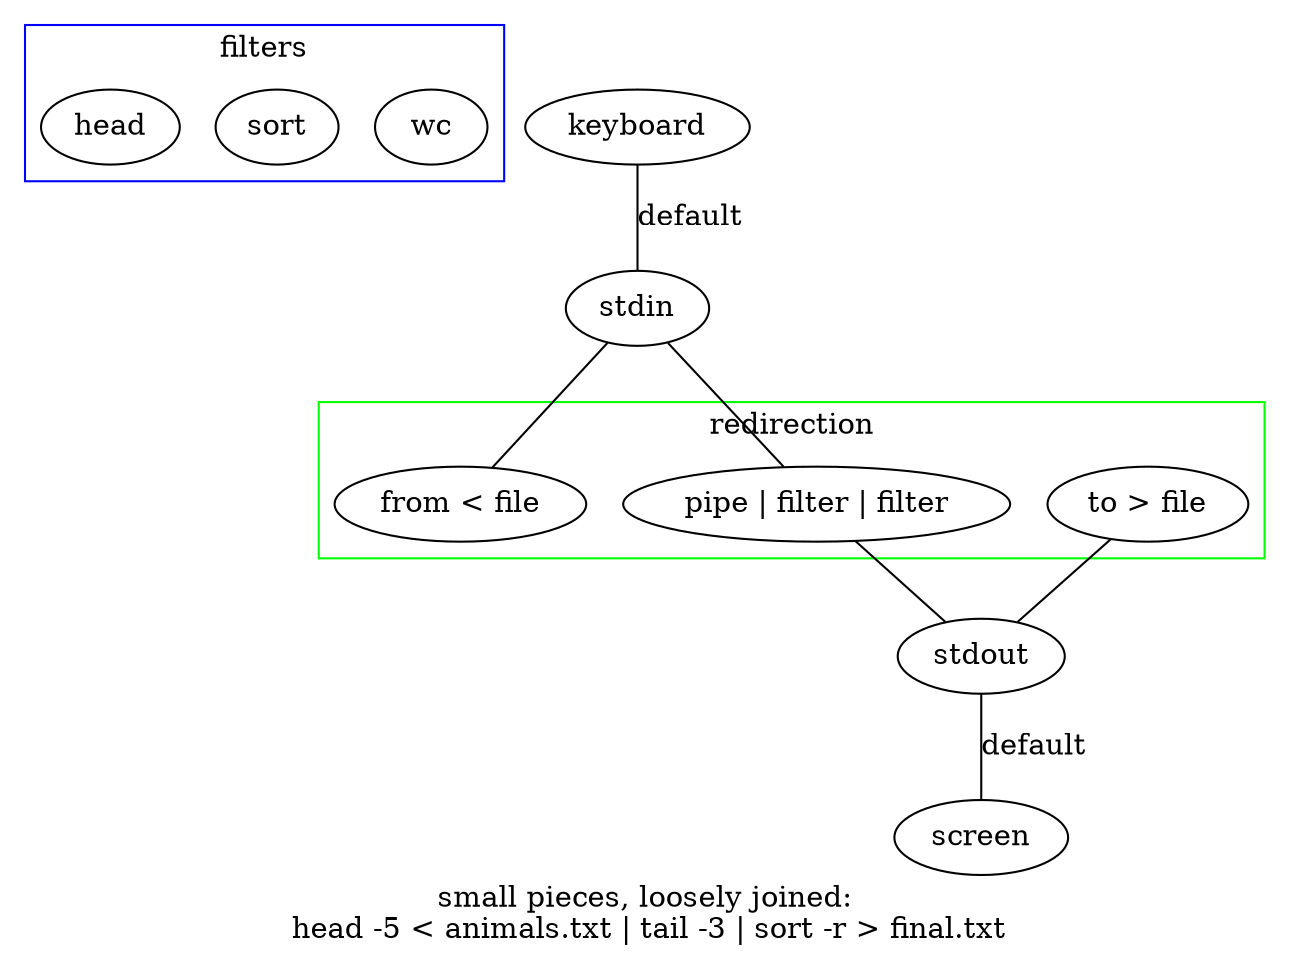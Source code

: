 graph G {
  label = "small pieces, loosely joined:\n head -5 < animals.txt | tail -3 | sort -r > final.txt";
  subgraph cluster_0 {
    label = "filters";
    color=blue;
    wc;
    sort;
    head;
  }
  subgraph cluster_1 {
    label = "redirection";
    color=green;
    to [label="to > file"];
    from [label="from < file"];
    pipe [label="pipe | filter | filter"];
  }
  stdin -- from;
  stdout -- to;
  stdin -- pipe -- stdout;
  keyboard -- stdin [label="default"];
  stdout -- screen [label="default"];
}